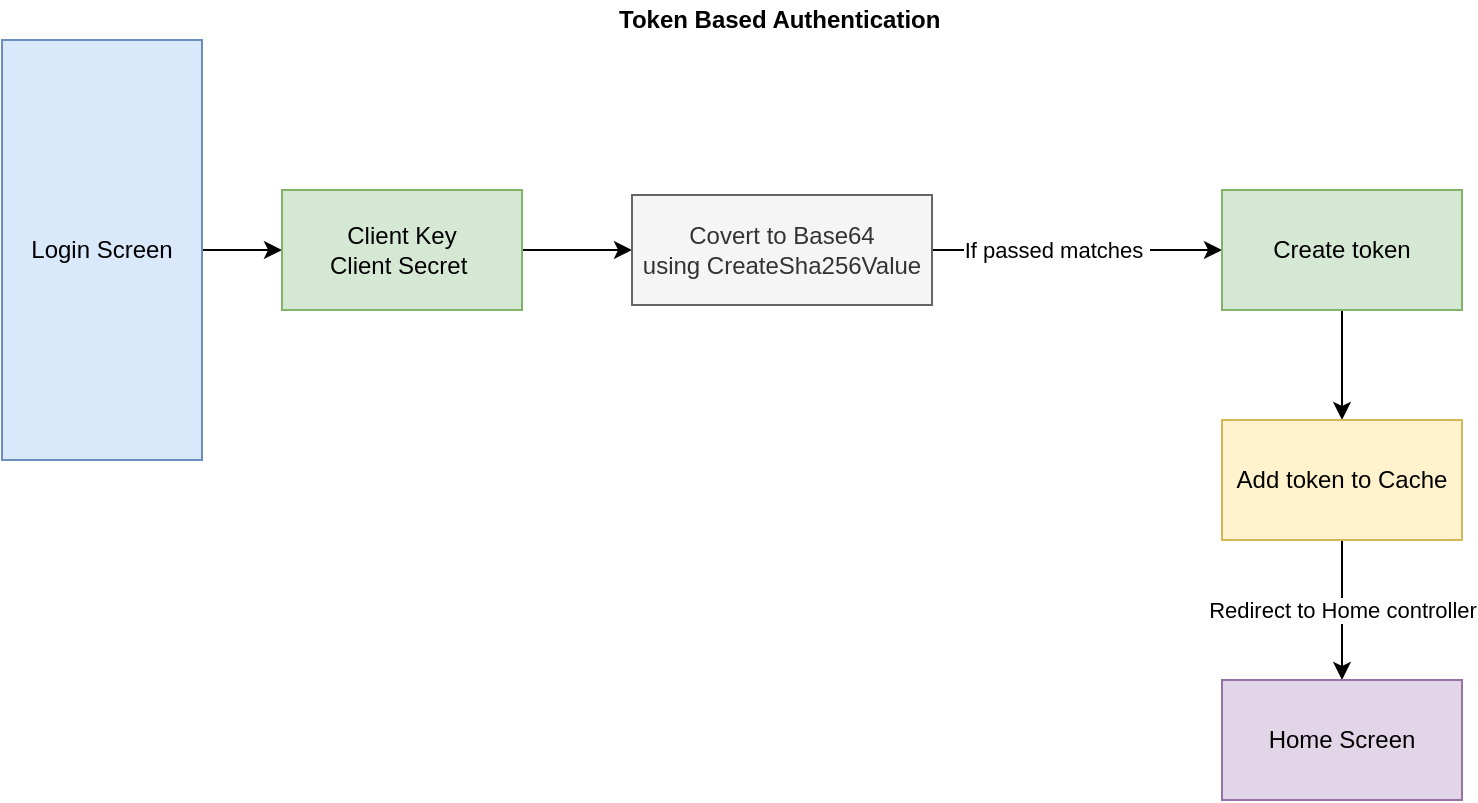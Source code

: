 <mxfile version="14.6.12" type="github">
  <diagram id="9RiyCjR7skHlwrRM5I-I" name="Page-1">
    <mxGraphModel dx="1038" dy="548" grid="1" gridSize="10" guides="1" tooltips="1" connect="1" arrows="1" fold="1" page="1" pageScale="1" pageWidth="850" pageHeight="1100" math="0" shadow="0">
      <root>
        <mxCell id="0" />
        <mxCell id="1" parent="0" />
        <mxCell id="4oqtvgJZPqDmneg2U7kf-5" style="edgeStyle=orthogonalEdgeStyle;rounded=0;orthogonalLoop=1;jettySize=auto;html=1;" edge="1" parent="1" source="4oqtvgJZPqDmneg2U7kf-1" target="4oqtvgJZPqDmneg2U7kf-6">
          <mxGeometry relative="1" as="geometry">
            <mxPoint x="330" y="145" as="targetPoint" />
          </mxGeometry>
        </mxCell>
        <mxCell id="4oqtvgJZPqDmneg2U7kf-1" value="Login Screen" style="rounded=0;whiteSpace=wrap;html=1;fillColor=#dae8fc;strokeColor=#6c8ebf;" vertex="1" parent="1">
          <mxGeometry x="60" y="40" width="100" height="210" as="geometry" />
        </mxCell>
        <mxCell id="4oqtvgJZPqDmneg2U7kf-8" value="" style="edgeStyle=orthogonalEdgeStyle;rounded=0;orthogonalLoop=1;jettySize=auto;html=1;" edge="1" parent="1" source="4oqtvgJZPqDmneg2U7kf-6" target="4oqtvgJZPqDmneg2U7kf-7">
          <mxGeometry relative="1" as="geometry" />
        </mxCell>
        <mxCell id="4oqtvgJZPqDmneg2U7kf-6" value="Client Key&lt;br&gt;Client Secret&amp;nbsp;" style="rounded=0;whiteSpace=wrap;html=1;fillColor=#d5e8d4;strokeColor=#82b366;" vertex="1" parent="1">
          <mxGeometry x="200" y="115" width="120" height="60" as="geometry" />
        </mxCell>
        <mxCell id="4oqtvgJZPqDmneg2U7kf-10" value="" style="edgeStyle=orthogonalEdgeStyle;rounded=0;orthogonalLoop=1;jettySize=auto;html=1;" edge="1" parent="1" source="4oqtvgJZPqDmneg2U7kf-7" target="4oqtvgJZPqDmneg2U7kf-9">
          <mxGeometry relative="1" as="geometry" />
        </mxCell>
        <mxCell id="4oqtvgJZPqDmneg2U7kf-12" value="If passed matches&amp;nbsp;" style="edgeLabel;html=1;align=center;verticalAlign=middle;resizable=0;points=[];" vertex="1" connectable="0" parent="4oqtvgJZPqDmneg2U7kf-10">
          <mxGeometry x="-0.431" y="2" relative="1" as="geometry">
            <mxPoint x="20" y="2" as="offset" />
          </mxGeometry>
        </mxCell>
        <mxCell id="4oqtvgJZPqDmneg2U7kf-7" value="Covert to Base64&lt;br&gt;using&amp;nbsp;CreateSha256Value" style="rounded=0;whiteSpace=wrap;html=1;fillColor=#f5f5f5;strokeColor=#666666;fontColor=#333333;" vertex="1" parent="1">
          <mxGeometry x="375" y="117.5" width="150" height="55" as="geometry" />
        </mxCell>
        <mxCell id="4oqtvgJZPqDmneg2U7kf-14" value="" style="edgeStyle=orthogonalEdgeStyle;rounded=0;orthogonalLoop=1;jettySize=auto;html=1;" edge="1" parent="1" source="4oqtvgJZPqDmneg2U7kf-9" target="4oqtvgJZPqDmneg2U7kf-13">
          <mxGeometry relative="1" as="geometry" />
        </mxCell>
        <mxCell id="4oqtvgJZPqDmneg2U7kf-9" value="Create token" style="rounded=0;whiteSpace=wrap;html=1;fillColor=#d5e8d4;strokeColor=#82b366;" vertex="1" parent="1">
          <mxGeometry x="670" y="115" width="120" height="60" as="geometry" />
        </mxCell>
        <mxCell id="4oqtvgJZPqDmneg2U7kf-18" value="Redirect to Home controller" style="edgeStyle=orthogonalEdgeStyle;rounded=0;orthogonalLoop=1;jettySize=auto;html=1;" edge="1" parent="1" source="4oqtvgJZPqDmneg2U7kf-13" target="4oqtvgJZPqDmneg2U7kf-17">
          <mxGeometry relative="1" as="geometry" />
        </mxCell>
        <mxCell id="4oqtvgJZPqDmneg2U7kf-13" value="Add token to Cache" style="rounded=0;whiteSpace=wrap;html=1;fillColor=#fff2cc;strokeColor=#d6b656;" vertex="1" parent="1">
          <mxGeometry x="670" y="230" width="120" height="60" as="geometry" />
        </mxCell>
        <mxCell id="4oqtvgJZPqDmneg2U7kf-17" value="Home Screen" style="rounded=0;whiteSpace=wrap;html=1;fillColor=#e1d5e7;strokeColor=#9673a6;" vertex="1" parent="1">
          <mxGeometry x="670" y="360" width="120" height="60" as="geometry" />
        </mxCell>
        <mxCell id="4oqtvgJZPqDmneg2U7kf-19" value="&lt;b&gt;Token Based Authentication&amp;nbsp;&lt;/b&gt;" style="text;html=1;align=center;verticalAlign=middle;resizable=0;points=[];autosize=1;strokeColor=none;" vertex="1" parent="1">
          <mxGeometry x="360" y="20" width="180" height="20" as="geometry" />
        </mxCell>
      </root>
    </mxGraphModel>
  </diagram>
</mxfile>
